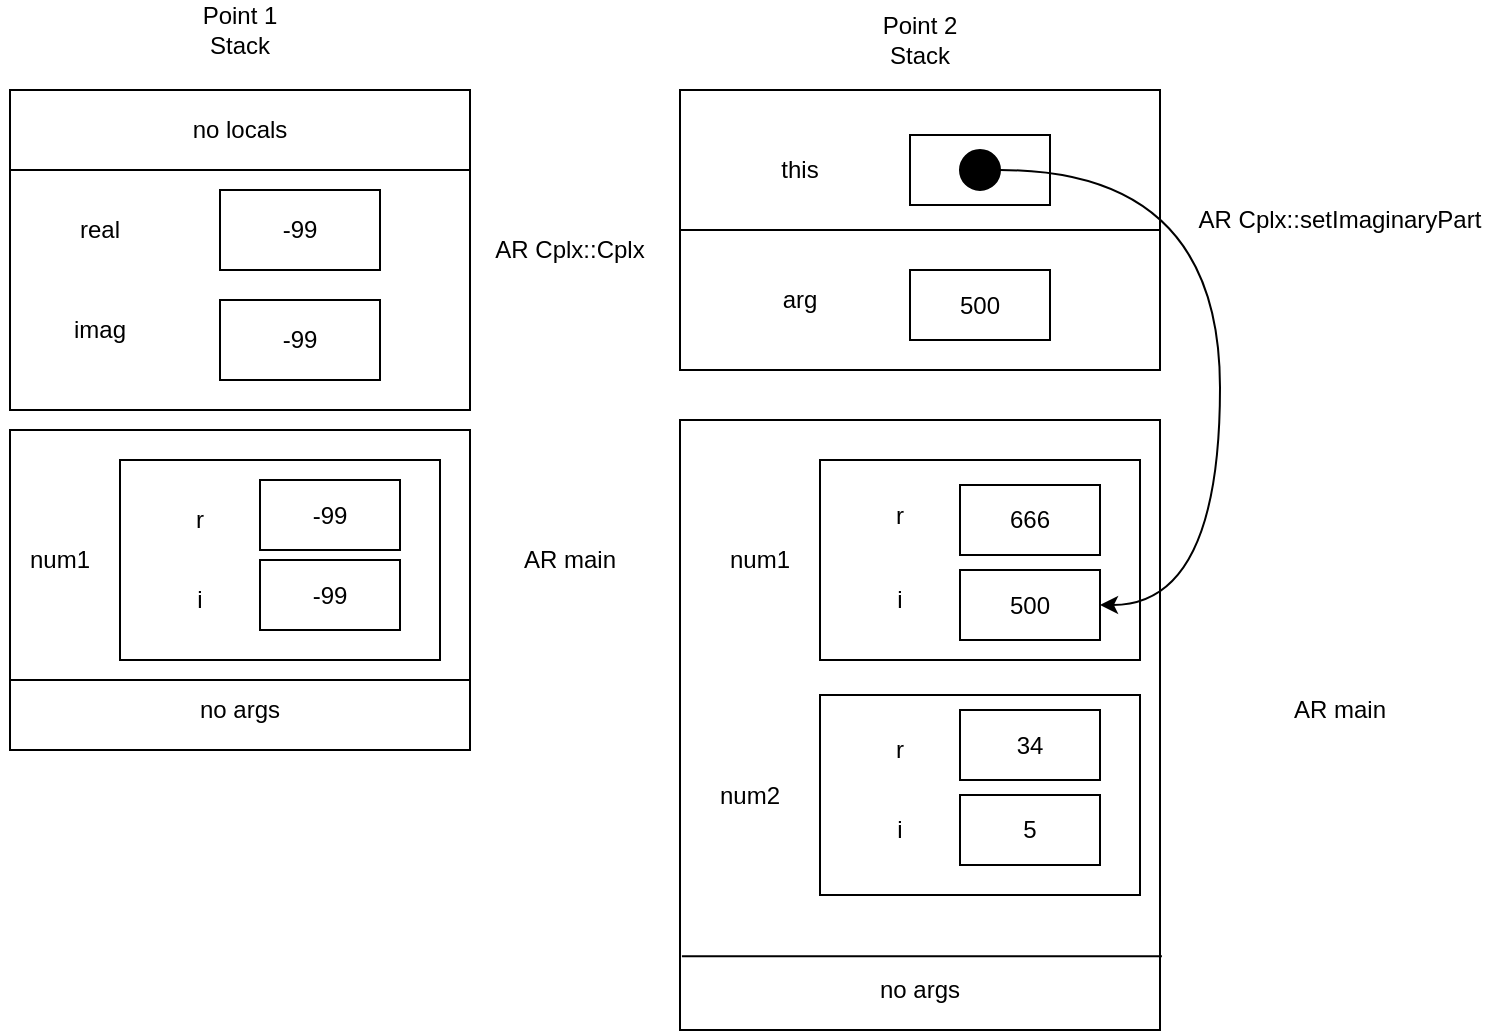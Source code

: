 <mxfile version="15.6.8" type="device"><diagram id="-R1iyAFWqQHSFqNkoSJx" name="Page-1"><mxGraphModel dx="700" dy="792" grid="0" gridSize="10" guides="1" tooltips="1" connect="1" arrows="1" fold="1" page="1" pageScale="1" pageWidth="850" pageHeight="1100" math="0" shadow="0"><root><mxCell id="0"/><mxCell id="1" parent="0"/><mxCell id="peiDvxPb-bUycb_lIUgy-1" value="Point 1 Stack" style="text;html=1;strokeColor=none;fillColor=none;align=center;verticalAlign=middle;whiteSpace=wrap;rounded=0;" vertex="1" parent="1"><mxGeometry x="170" y="30" width="60" height="30" as="geometry"/></mxCell><mxCell id="peiDvxPb-bUycb_lIUgy-2" value="" style="rounded=0;whiteSpace=wrap;html=1;rotation=90;" vertex="1" parent="1"><mxGeometry x="120" y="40" width="160" height="230" as="geometry"/></mxCell><mxCell id="peiDvxPb-bUycb_lIUgy-3" value="AR Cplx::Cplx" style="text;html=1;strokeColor=none;fillColor=none;align=center;verticalAlign=middle;whiteSpace=wrap;rounded=0;" vertex="1" parent="1"><mxGeometry x="320" y="140" width="90" height="30" as="geometry"/></mxCell><mxCell id="peiDvxPb-bUycb_lIUgy-4" value="" style="endArrow=none;html=1;rounded=0;exitX=0.25;exitY=1;exitDx=0;exitDy=0;entryX=0.25;entryY=0;entryDx=0;entryDy=0;" edge="1" parent="1" source="peiDvxPb-bUycb_lIUgy-2" target="peiDvxPb-bUycb_lIUgy-2"><mxGeometry width="50" height="50" relative="1" as="geometry"><mxPoint x="330" y="420" as="sourcePoint"/><mxPoint x="380" y="370" as="targetPoint"/></mxGeometry></mxCell><mxCell id="peiDvxPb-bUycb_lIUgy-5" value="no locals" style="text;html=1;strokeColor=none;fillColor=none;align=center;verticalAlign=middle;whiteSpace=wrap;rounded=0;" vertex="1" parent="1"><mxGeometry x="170" y="80" width="60" height="30" as="geometry"/></mxCell><mxCell id="peiDvxPb-bUycb_lIUgy-7" value="" style="rounded=0;whiteSpace=wrap;html=1;rotation=90;" vertex="1" parent="1"><mxGeometry x="120" y="210" width="160" height="230" as="geometry"/></mxCell><mxCell id="peiDvxPb-bUycb_lIUgy-8" value="AR main" style="text;html=1;strokeColor=none;fillColor=none;align=center;verticalAlign=middle;whiteSpace=wrap;rounded=0;" vertex="1" parent="1"><mxGeometry x="320" y="295" width="90" height="30" as="geometry"/></mxCell><mxCell id="peiDvxPb-bUycb_lIUgy-9" value="num1" style="text;html=1;strokeColor=none;fillColor=none;align=center;verticalAlign=middle;whiteSpace=wrap;rounded=0;" vertex="1" parent="1"><mxGeometry x="80" y="295" width="60" height="30" as="geometry"/></mxCell><mxCell id="peiDvxPb-bUycb_lIUgy-10" value="" style="endArrow=none;html=1;rounded=0;exitX=0.25;exitY=1;exitDx=0;exitDy=0;entryX=0.25;entryY=0;entryDx=0;entryDy=0;" edge="1" parent="1"><mxGeometry width="50" height="50" relative="1" as="geometry"><mxPoint x="85" y="370" as="sourcePoint"/><mxPoint x="315" y="370" as="targetPoint"/></mxGeometry></mxCell><mxCell id="peiDvxPb-bUycb_lIUgy-11" value="no args" style="text;html=1;strokeColor=none;fillColor=none;align=center;verticalAlign=middle;whiteSpace=wrap;rounded=0;" vertex="1" parent="1"><mxGeometry x="170" y="370" width="60" height="30" as="geometry"/></mxCell><mxCell id="peiDvxPb-bUycb_lIUgy-12" value="" style="rounded=0;whiteSpace=wrap;html=1;" vertex="1" parent="1"><mxGeometry x="140" y="260" width="160" height="100" as="geometry"/></mxCell><mxCell id="peiDvxPb-bUycb_lIUgy-13" value="r" style="text;html=1;strokeColor=none;fillColor=none;align=center;verticalAlign=middle;whiteSpace=wrap;rounded=0;" vertex="1" parent="1"><mxGeometry x="150" y="275" width="60" height="30" as="geometry"/></mxCell><mxCell id="peiDvxPb-bUycb_lIUgy-14" value="i" style="text;html=1;strokeColor=none;fillColor=none;align=center;verticalAlign=middle;whiteSpace=wrap;rounded=0;" vertex="1" parent="1"><mxGeometry x="150" y="315" width="60" height="30" as="geometry"/></mxCell><mxCell id="peiDvxPb-bUycb_lIUgy-15" value="-99" style="rounded=0;whiteSpace=wrap;html=1;" vertex="1" parent="1"><mxGeometry x="210" y="270" width="70" height="35" as="geometry"/></mxCell><mxCell id="peiDvxPb-bUycb_lIUgy-16" value="-99" style="rounded=0;whiteSpace=wrap;html=1;" vertex="1" parent="1"><mxGeometry x="210" y="310" width="70" height="35" as="geometry"/></mxCell><mxCell id="peiDvxPb-bUycb_lIUgy-17" value="real" style="text;html=1;strokeColor=none;fillColor=none;align=center;verticalAlign=middle;whiteSpace=wrap;rounded=0;" vertex="1" parent="1"><mxGeometry x="100" y="130" width="60" height="30" as="geometry"/></mxCell><mxCell id="peiDvxPb-bUycb_lIUgy-18" value="imag" style="text;html=1;strokeColor=none;fillColor=none;align=center;verticalAlign=middle;whiteSpace=wrap;rounded=0;" vertex="1" parent="1"><mxGeometry x="100" y="180" width="60" height="30" as="geometry"/></mxCell><mxCell id="peiDvxPb-bUycb_lIUgy-19" value="-99" style="rounded=0;whiteSpace=wrap;html=1;" vertex="1" parent="1"><mxGeometry x="190" y="125" width="80" height="40" as="geometry"/></mxCell><mxCell id="peiDvxPb-bUycb_lIUgy-20" value="-99" style="rounded=0;whiteSpace=wrap;html=1;" vertex="1" parent="1"><mxGeometry x="190" y="180" width="80" height="40" as="geometry"/></mxCell><mxCell id="peiDvxPb-bUycb_lIUgy-21" value="Point 2 Stack" style="text;html=1;strokeColor=none;fillColor=none;align=center;verticalAlign=middle;whiteSpace=wrap;rounded=0;" vertex="1" parent="1"><mxGeometry x="510" y="35" width="60" height="30" as="geometry"/></mxCell><mxCell id="peiDvxPb-bUycb_lIUgy-22" value="" style="rounded=0;whiteSpace=wrap;html=1;" vertex="1" parent="1"><mxGeometry x="420" y="75" width="240" height="140" as="geometry"/></mxCell><mxCell id="peiDvxPb-bUycb_lIUgy-23" value="" style="rounded=0;whiteSpace=wrap;html=1;" vertex="1" parent="1"><mxGeometry x="420" y="240" width="240" height="305" as="geometry"/></mxCell><mxCell id="peiDvxPb-bUycb_lIUgy-24" value="AR main" style="text;html=1;strokeColor=none;fillColor=none;align=center;verticalAlign=middle;whiteSpace=wrap;rounded=0;" vertex="1" parent="1"><mxGeometry x="720" y="370" width="60" height="30" as="geometry"/></mxCell><mxCell id="peiDvxPb-bUycb_lIUgy-25" value="AR Cplx::setImaginaryPart" style="text;html=1;strokeColor=none;fillColor=none;align=center;verticalAlign=middle;whiteSpace=wrap;rounded=0;" vertex="1" parent="1"><mxGeometry x="670" y="125" width="160" height="30" as="geometry"/></mxCell><mxCell id="peiDvxPb-bUycb_lIUgy-26" value="" style="endArrow=none;html=1;rounded=0;exitX=0.004;exitY=0.879;exitDx=0;exitDy=0;exitPerimeter=0;entryX=1.004;entryY=0.879;entryDx=0;entryDy=0;entryPerimeter=0;" edge="1" parent="1" source="peiDvxPb-bUycb_lIUgy-23" target="peiDvxPb-bUycb_lIUgy-23"><mxGeometry width="50" height="50" relative="1" as="geometry"><mxPoint x="530" y="410" as="sourcePoint"/><mxPoint x="580" y="360" as="targetPoint"/></mxGeometry></mxCell><mxCell id="peiDvxPb-bUycb_lIUgy-27" value="no args" style="text;html=1;strokeColor=none;fillColor=none;align=center;verticalAlign=middle;whiteSpace=wrap;rounded=0;" vertex="1" parent="1"><mxGeometry x="510" y="510" width="60" height="30" as="geometry"/></mxCell><mxCell id="peiDvxPb-bUycb_lIUgy-28" value="num1" style="text;html=1;strokeColor=none;fillColor=none;align=center;verticalAlign=middle;whiteSpace=wrap;rounded=0;" vertex="1" parent="1"><mxGeometry x="430" y="295" width="60" height="30" as="geometry"/></mxCell><mxCell id="peiDvxPb-bUycb_lIUgy-29" value="num2" style="text;html=1;strokeColor=none;fillColor=none;align=center;verticalAlign=middle;whiteSpace=wrap;rounded=0;" vertex="1" parent="1"><mxGeometry x="425" y="412.5" width="60" height="30" as="geometry"/></mxCell><mxCell id="peiDvxPb-bUycb_lIUgy-30" value="" style="rounded=0;whiteSpace=wrap;html=1;" vertex="1" parent="1"><mxGeometry x="490" y="260" width="160" height="100" as="geometry"/></mxCell><mxCell id="peiDvxPb-bUycb_lIUgy-31" value="r" style="text;html=1;strokeColor=none;fillColor=none;align=center;verticalAlign=middle;whiteSpace=wrap;rounded=0;" vertex="1" parent="1"><mxGeometry x="500" y="272.5" width="60" height="30" as="geometry"/></mxCell><mxCell id="peiDvxPb-bUycb_lIUgy-32" value="i" style="text;html=1;strokeColor=none;fillColor=none;align=center;verticalAlign=middle;whiteSpace=wrap;rounded=0;" vertex="1" parent="1"><mxGeometry x="500" y="315" width="60" height="30" as="geometry"/></mxCell><mxCell id="peiDvxPb-bUycb_lIUgy-33" value="666" style="rounded=0;whiteSpace=wrap;html=1;" vertex="1" parent="1"><mxGeometry x="560" y="272.5" width="70" height="35" as="geometry"/></mxCell><mxCell id="peiDvxPb-bUycb_lIUgy-34" value="500" style="rounded=0;whiteSpace=wrap;html=1;" vertex="1" parent="1"><mxGeometry x="560" y="315" width="70" height="35" as="geometry"/></mxCell><mxCell id="peiDvxPb-bUycb_lIUgy-35" value="" style="rounded=0;whiteSpace=wrap;html=1;" vertex="1" parent="1"><mxGeometry x="490" y="377.5" width="160" height="100" as="geometry"/></mxCell><mxCell id="peiDvxPb-bUycb_lIUgy-36" value="r" style="text;html=1;strokeColor=none;fillColor=none;align=center;verticalAlign=middle;whiteSpace=wrap;rounded=0;" vertex="1" parent="1"><mxGeometry x="500" y="390" width="60" height="30" as="geometry"/></mxCell><mxCell id="peiDvxPb-bUycb_lIUgy-37" value="i" style="text;html=1;strokeColor=none;fillColor=none;align=center;verticalAlign=middle;whiteSpace=wrap;rounded=0;" vertex="1" parent="1"><mxGeometry x="500" y="430" width="60" height="30" as="geometry"/></mxCell><mxCell id="peiDvxPb-bUycb_lIUgy-38" value="34" style="rounded=0;whiteSpace=wrap;html=1;" vertex="1" parent="1"><mxGeometry x="560" y="385" width="70" height="35" as="geometry"/></mxCell><mxCell id="peiDvxPb-bUycb_lIUgy-39" value="5" style="rounded=0;whiteSpace=wrap;html=1;" vertex="1" parent="1"><mxGeometry x="560" y="427.5" width="70" height="35" as="geometry"/></mxCell><mxCell id="peiDvxPb-bUycb_lIUgy-40" value="" style="endArrow=none;html=1;rounded=0;exitX=0;exitY=0.5;exitDx=0;exitDy=0;entryX=1;entryY=0.5;entryDx=0;entryDy=0;" edge="1" parent="1" source="peiDvxPb-bUycb_lIUgy-22" target="peiDvxPb-bUycb_lIUgy-22"><mxGeometry width="50" height="50" relative="1" as="geometry"><mxPoint x="500" y="410" as="sourcePoint"/><mxPoint x="550" y="360" as="targetPoint"/></mxGeometry></mxCell><mxCell id="peiDvxPb-bUycb_lIUgy-41" value="arg" style="text;html=1;strokeColor=none;fillColor=none;align=center;verticalAlign=middle;whiteSpace=wrap;rounded=0;" vertex="1" parent="1"><mxGeometry x="450" y="165" width="60" height="30" as="geometry"/></mxCell><mxCell id="peiDvxPb-bUycb_lIUgy-42" value="500" style="rounded=0;whiteSpace=wrap;html=1;" vertex="1" parent="1"><mxGeometry x="535" y="165" width="70" height="35" as="geometry"/></mxCell><mxCell id="peiDvxPb-bUycb_lIUgy-43" value="this" style="text;html=1;strokeColor=none;fillColor=none;align=center;verticalAlign=middle;whiteSpace=wrap;rounded=0;" vertex="1" parent="1"><mxGeometry x="450" y="100" width="60" height="30" as="geometry"/></mxCell><mxCell id="peiDvxPb-bUycb_lIUgy-44" value="" style="rounded=0;whiteSpace=wrap;html=1;" vertex="1" parent="1"><mxGeometry x="535" y="97.5" width="70" height="35" as="geometry"/></mxCell><mxCell id="peiDvxPb-bUycb_lIUgy-46" style="edgeStyle=orthogonalEdgeStyle;rounded=0;orthogonalLoop=1;jettySize=auto;html=1;entryX=1;entryY=0.5;entryDx=0;entryDy=0;curved=1;" edge="1" parent="1" source="peiDvxPb-bUycb_lIUgy-45" target="peiDvxPb-bUycb_lIUgy-34"><mxGeometry relative="1" as="geometry"><Array as="points"><mxPoint x="690" y="115"/><mxPoint x="690" y="333"/></Array></mxGeometry></mxCell><mxCell id="peiDvxPb-bUycb_lIUgy-45" value="" style="ellipse;whiteSpace=wrap;html=1;aspect=fixed;fillColor=#000000;" vertex="1" parent="1"><mxGeometry x="560" y="105" width="20" height="20" as="geometry"/></mxCell></root></mxGraphModel></diagram></mxfile>